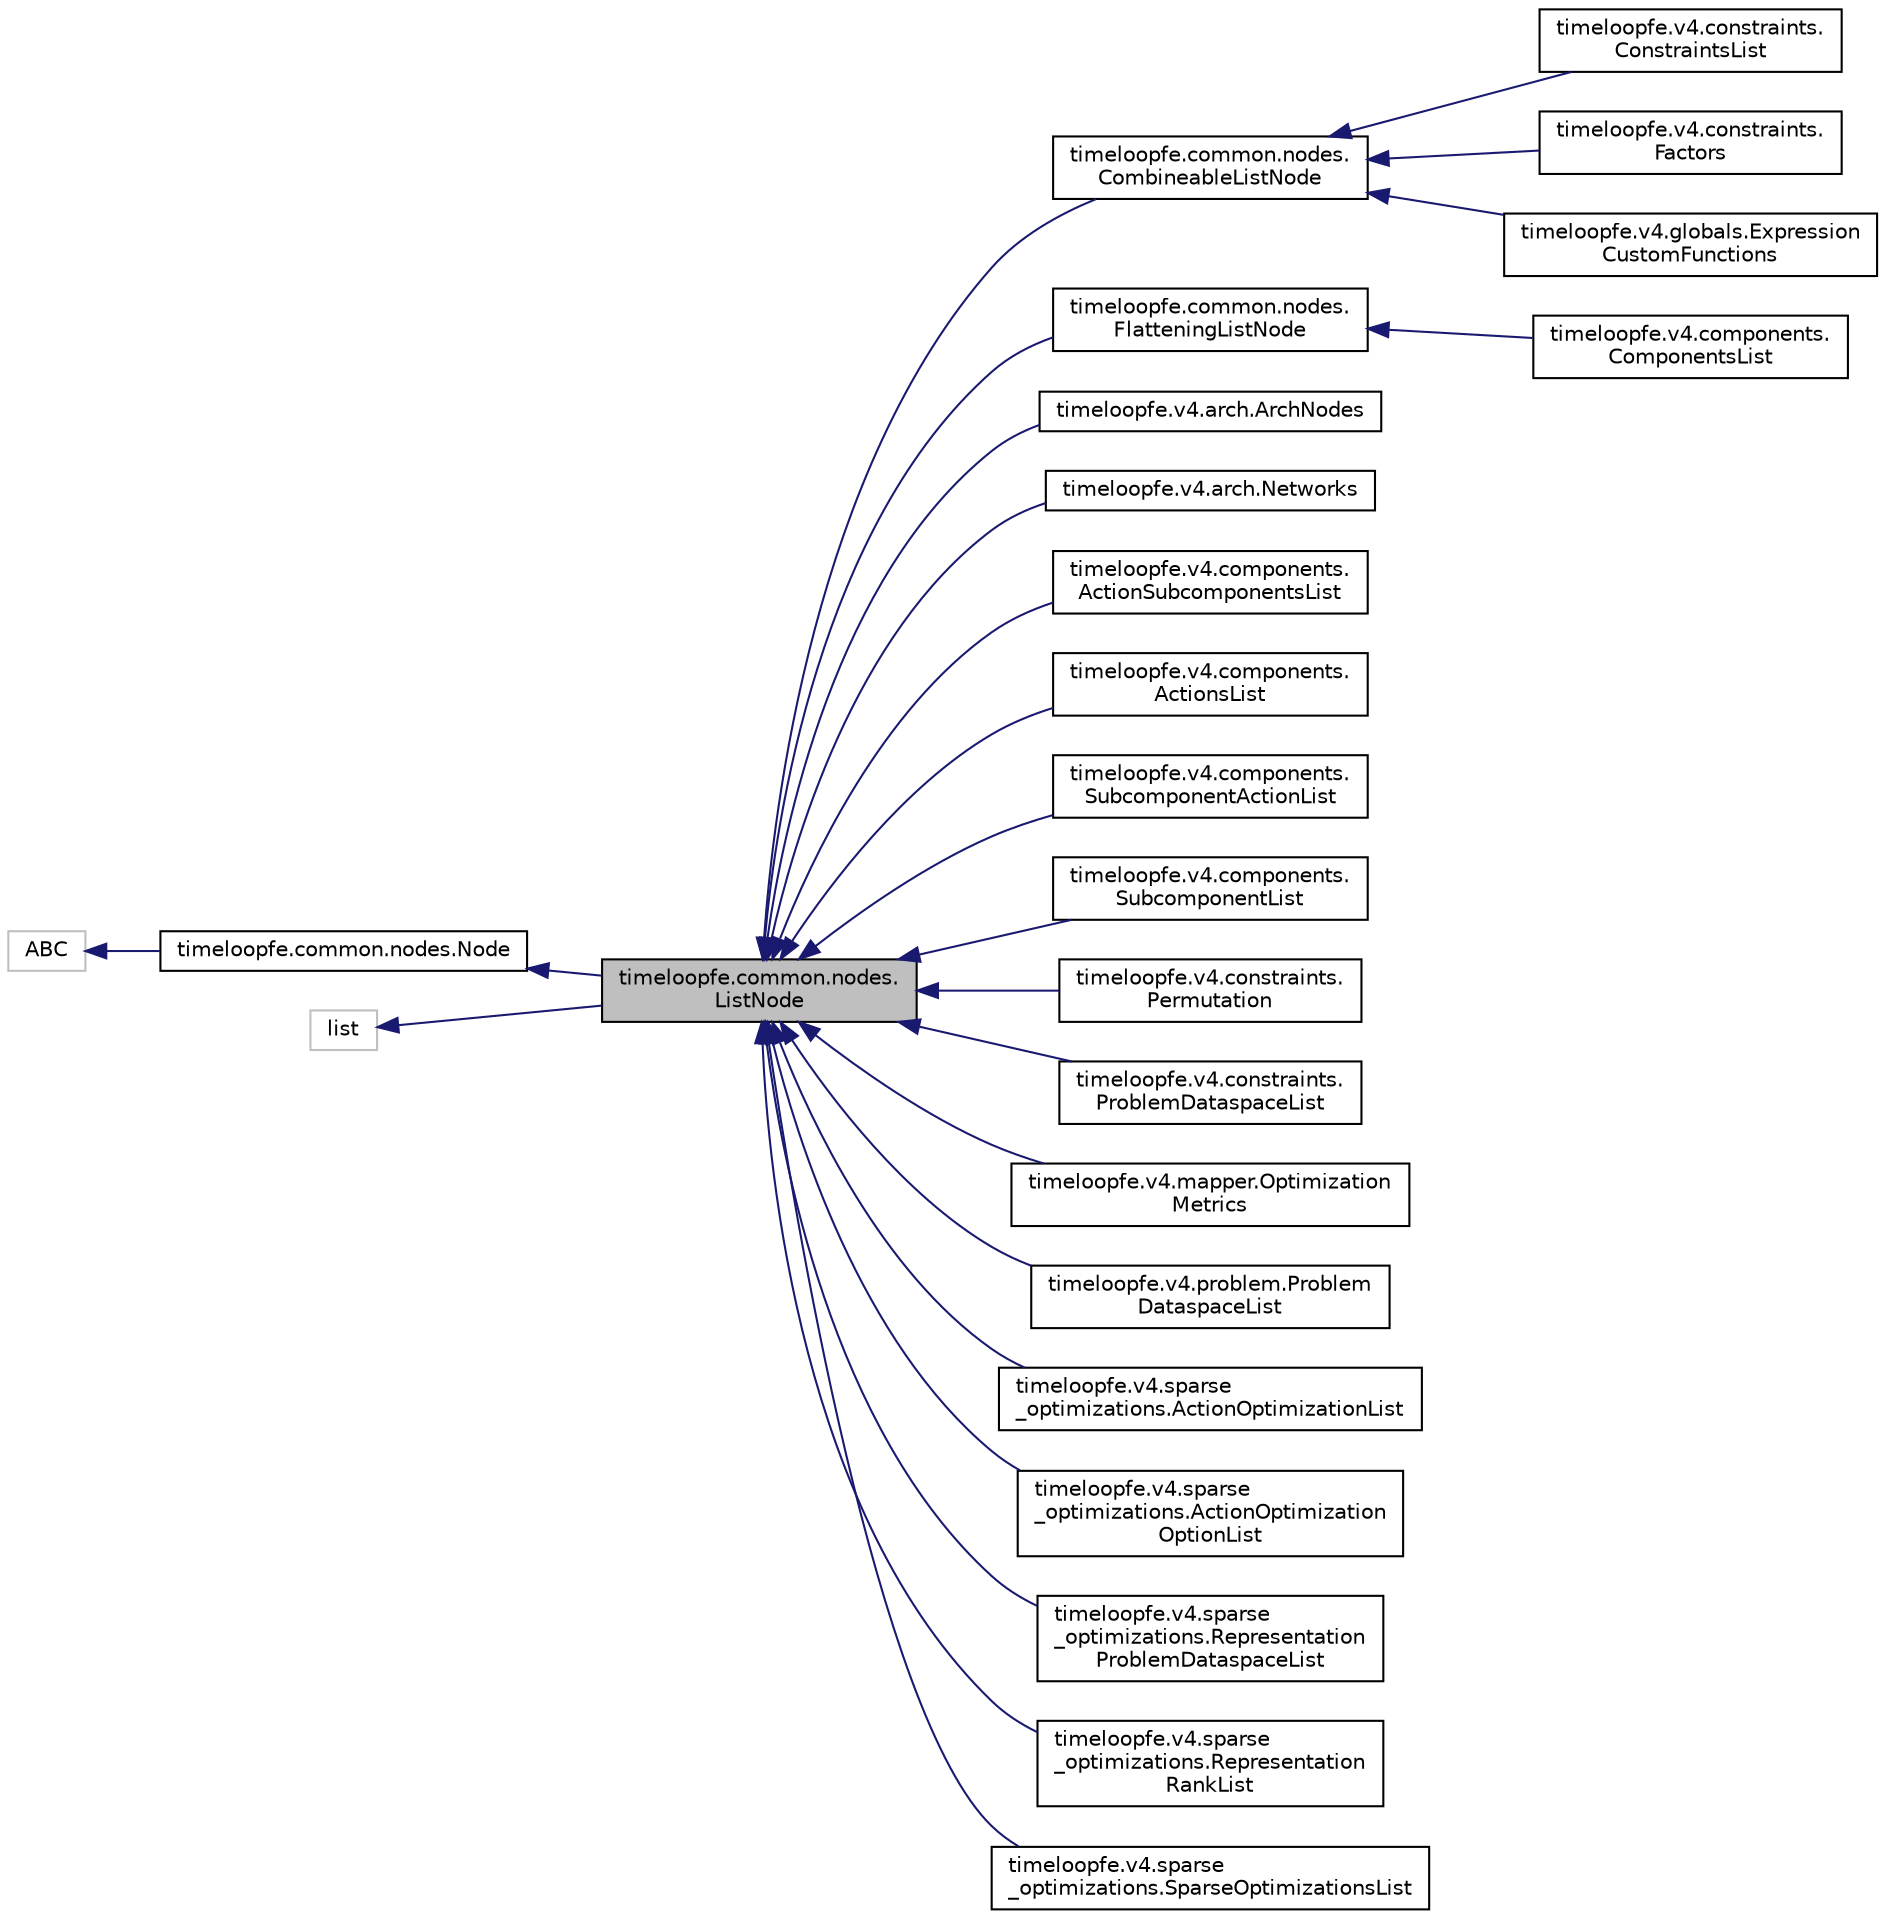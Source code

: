 digraph "timeloopfe.common.nodes.ListNode"
{
 // LATEX_PDF_SIZE
  edge [fontname="Helvetica",fontsize="10",labelfontname="Helvetica",labelfontsize="10"];
  node [fontname="Helvetica",fontsize="10",shape=record];
  rankdir="LR";
  Node1 [label="timeloopfe.common.nodes.\lListNode",height=0.2,width=0.4,color="black", fillcolor="grey75", style="filled", fontcolor="black",tooltip="A node that is a list of other nodes."];
  Node2 -> Node1 [dir="back",color="midnightblue",fontsize="10",style="solid",fontname="Helvetica"];
  Node2 [label="timeloopfe.common.nodes.Node",height=0.2,width=0.4,color="black", fillcolor="white", style="filled",URL="$classtimeloopfe_1_1common_1_1nodes_1_1Node.html",tooltip="Base class for all nodes in the hierarchy."];
  Node3 -> Node2 [dir="back",color="midnightblue",fontsize="10",style="solid",fontname="Helvetica"];
  Node3 [label="ABC",height=0.2,width=0.4,color="grey75", fillcolor="white", style="filled",tooltip=" "];
  Node4 -> Node1 [dir="back",color="midnightblue",fontsize="10",style="solid",fontname="Helvetica"];
  Node4 [label="list",height=0.2,width=0.4,color="grey75", fillcolor="white", style="filled",tooltip=" "];
  Node1 -> Node5 [dir="back",color="midnightblue",fontsize="10",style="solid",fontname="Helvetica"];
  Node5 [label="timeloopfe.common.nodes.\lCombineableListNode",height=0.2,width=0.4,color="black", fillcolor="white", style="filled",URL="$classtimeloopfe_1_1common_1_1nodes_1_1CombineableListNode.html",tooltip="A list node that can be combined with others by extending."];
  Node5 -> Node6 [dir="back",color="midnightblue",fontsize="10",style="solid",fontname="Helvetica"];
  Node6 [label="timeloopfe.v4.constraints.\lConstraintsList",height=0.2,width=0.4,color="black", fillcolor="white", style="filled",URL="$classtimeloopfe_1_1v4_1_1constraints_1_1ConstraintsList.html",tooltip="A class representing a list of constraints."];
  Node5 -> Node7 [dir="back",color="midnightblue",fontsize="10",style="solid",fontname="Helvetica"];
  Node7 [label="timeloopfe.v4.constraints.\lFactors",height=0.2,width=0.4,color="black", fillcolor="white", style="filled",URL="$classtimeloopfe_1_1v4_1_1constraints_1_1Factors.html",tooltip="A list of factors used to describe loop bounds."];
  Node5 -> Node8 [dir="back",color="midnightblue",fontsize="10",style="solid",fontname="Helvetica"];
  Node8 [label="timeloopfe.v4.globals.Expression\lCustomFunctions",height=0.2,width=0.4,color="black", fillcolor="white", style="filled",URL="$classtimeloopfe_1_1v4_1_1globals_1_1ExpressionCustomFunctions.html",tooltip="A list of paths to Python files containing functions to be used in expressions."];
  Node1 -> Node9 [dir="back",color="midnightblue",fontsize="10",style="solid",fontname="Helvetica"];
  Node9 [label="timeloopfe.common.nodes.\lFlatteningListNode",height=0.2,width=0.4,color="black", fillcolor="white", style="filled",URL="$classtimeloopfe_1_1common_1_1nodes_1_1FlatteningListNode.html",tooltip="A list node that flattens lists of lists."];
  Node9 -> Node10 [dir="back",color="midnightblue",fontsize="10",style="solid",fontname="Helvetica"];
  Node10 [label="timeloopfe.v4.components.\lComponentsList",height=0.2,width=0.4,color="black", fillcolor="white", style="filled",URL="$classtimeloopfe_1_1v4_1_1components_1_1ComponentsList.html",tooltip="A list of components."];
  Node1 -> Node11 [dir="back",color="midnightblue",fontsize="10",style="solid",fontname="Helvetica"];
  Node11 [label="timeloopfe.v4.arch.ArchNodes",height=0.2,width=0.4,color="black", fillcolor="white", style="filled",URL="$classtimeloopfe_1_1v4_1_1arch_1_1ArchNodes.html",tooltip="A collection of architectural nodes."];
  Node1 -> Node12 [dir="back",color="midnightblue",fontsize="10",style="solid",fontname="Helvetica"];
  Node12 [label="timeloopfe.v4.arch.Networks",height=0.2,width=0.4,color="black", fillcolor="white", style="filled",URL="$classtimeloopfe_1_1v4_1_1arch_1_1Networks.html",tooltip="A list of networks in the architecture."];
  Node1 -> Node13 [dir="back",color="midnightblue",fontsize="10",style="solid",fontname="Helvetica"];
  Node13 [label="timeloopfe.v4.components.\lActionSubcomponentsList",height=0.2,width=0.4,color="black", fillcolor="white", style="filled",URL="$classtimeloopfe_1_1v4_1_1components_1_1ActionSubcomponentsList.html",tooltip="A list of actions that may be taken as subactions of an action."];
  Node1 -> Node14 [dir="back",color="midnightblue",fontsize="10",style="solid",fontname="Helvetica"];
  Node14 [label="timeloopfe.v4.components.\lActionsList",height=0.2,width=0.4,color="black", fillcolor="white", style="filled",URL="$classtimeloopfe_1_1v4_1_1components_1_1ActionsList.html",tooltip="A list of actions for a component."];
  Node1 -> Node15 [dir="back",color="midnightblue",fontsize="10",style="solid",fontname="Helvetica"];
  Node15 [label="timeloopfe.v4.components.\lSubcomponentActionList",height=0.2,width=0.4,color="black", fillcolor="white", style="filled",URL="$classtimeloopfe_1_1v4_1_1components_1_1SubcomponentActionList.html",tooltip="A list of subcomponent actions."];
  Node1 -> Node16 [dir="back",color="midnightblue",fontsize="10",style="solid",fontname="Helvetica"];
  Node16 [label="timeloopfe.v4.components.\lSubcomponentList",height=0.2,width=0.4,color="black", fillcolor="white", style="filled",URL="$classtimeloopfe_1_1v4_1_1components_1_1SubcomponentList.html",tooltip="A list of subcomponents."];
  Node1 -> Node17 [dir="back",color="midnightblue",fontsize="10",style="solid",fontname="Helvetica"];
  Node17 [label="timeloopfe.v4.constraints.\lPermutation",height=0.2,width=0.4,color="black", fillcolor="white", style="filled",URL="$classtimeloopfe_1_1v4_1_1constraints_1_1Permutation.html",tooltip="A permutation of ranks."];
  Node1 -> Node18 [dir="back",color="midnightblue",fontsize="10",style="solid",fontname="Helvetica"];
  Node18 [label="timeloopfe.v4.constraints.\lProblemDataspaceList",height=0.2,width=0.4,color="black", fillcolor="white", style="filled",URL="$classtimeloopfe_1_1v4_1_1constraints_1_1ProblemDataspaceList.html",tooltip="A list of problem dataspaces."];
  Node1 -> Node19 [dir="back",color="midnightblue",fontsize="10",style="solid",fontname="Helvetica"];
  Node19 [label="timeloopfe.v4.mapper.Optimization\lMetrics",height=0.2,width=0.4,color="black", fillcolor="white", style="filled",URL="$classtimeloopfe_1_1v4_1_1mapper_1_1OptimizationMetrics.html",tooltip="A list of optimization metrics including delay, energy, EDP, and last level accesses."];
  Node1 -> Node20 [dir="back",color="midnightblue",fontsize="10",style="solid",fontname="Helvetica"];
  Node20 [label="timeloopfe.v4.problem.Problem\lDataspaceList",height=0.2,width=0.4,color="black", fillcolor="white", style="filled",URL="$classtimeloopfe_1_1v4_1_1problem_1_1ProblemDataspaceList.html",tooltip="A list of data spaces in the problem."];
  Node1 -> Node21 [dir="back",color="midnightblue",fontsize="10",style="solid",fontname="Helvetica"];
  Node21 [label="timeloopfe.v4.sparse\l_optimizations.ActionOptimizationList",height=0.2,width=0.4,color="black", fillcolor="white", style="filled",URL="$classtimeloopfe_1_1v4_1_1sparse__optimizations_1_1ActionOptimizationList.html",tooltip="A list of action optimizations."];
  Node1 -> Node22 [dir="back",color="midnightblue",fontsize="10",style="solid",fontname="Helvetica"];
  Node22 [label="timeloopfe.v4.sparse\l_optimizations.ActionOptimization\lOptionList",height=0.2,width=0.4,color="black", fillcolor="white", style="filled",URL="$classtimeloopfe_1_1v4_1_1sparse__optimizations_1_1ActionOptimizationOptionList.html",tooltip="A list of action optimization options."];
  Node1 -> Node23 [dir="back",color="midnightblue",fontsize="10",style="solid",fontname="Helvetica"];
  Node23 [label="timeloopfe.v4.sparse\l_optimizations.Representation\lProblemDataspaceList",height=0.2,width=0.4,color="black", fillcolor="white", style="filled",URL="$classtimeloopfe_1_1v4_1_1sparse__optimizations_1_1RepresentationProblemDataspaceList.html",tooltip="A list of representation problem dataspaces."];
  Node1 -> Node24 [dir="back",color="midnightblue",fontsize="10",style="solid",fontname="Helvetica"];
  Node24 [label="timeloopfe.v4.sparse\l_optimizations.Representation\lRankList",height=0.2,width=0.4,color="black", fillcolor="white", style="filled",URL="$classtimeloopfe_1_1v4_1_1sparse__optimizations_1_1RepresentationRankList.html",tooltip="A list of ranks to be used in the representation format."];
  Node1 -> Node25 [dir="back",color="midnightblue",fontsize="10",style="solid",fontname="Helvetica"];
  Node25 [label="timeloopfe.v4.sparse\l_optimizations.SparseOptimizationsList",height=0.2,width=0.4,color="black", fillcolor="white", style="filled",URL="$classtimeloopfe_1_1v4_1_1sparse__optimizations_1_1SparseOptimizationsList.html",tooltip="A list of sparse optimizations."];
}
